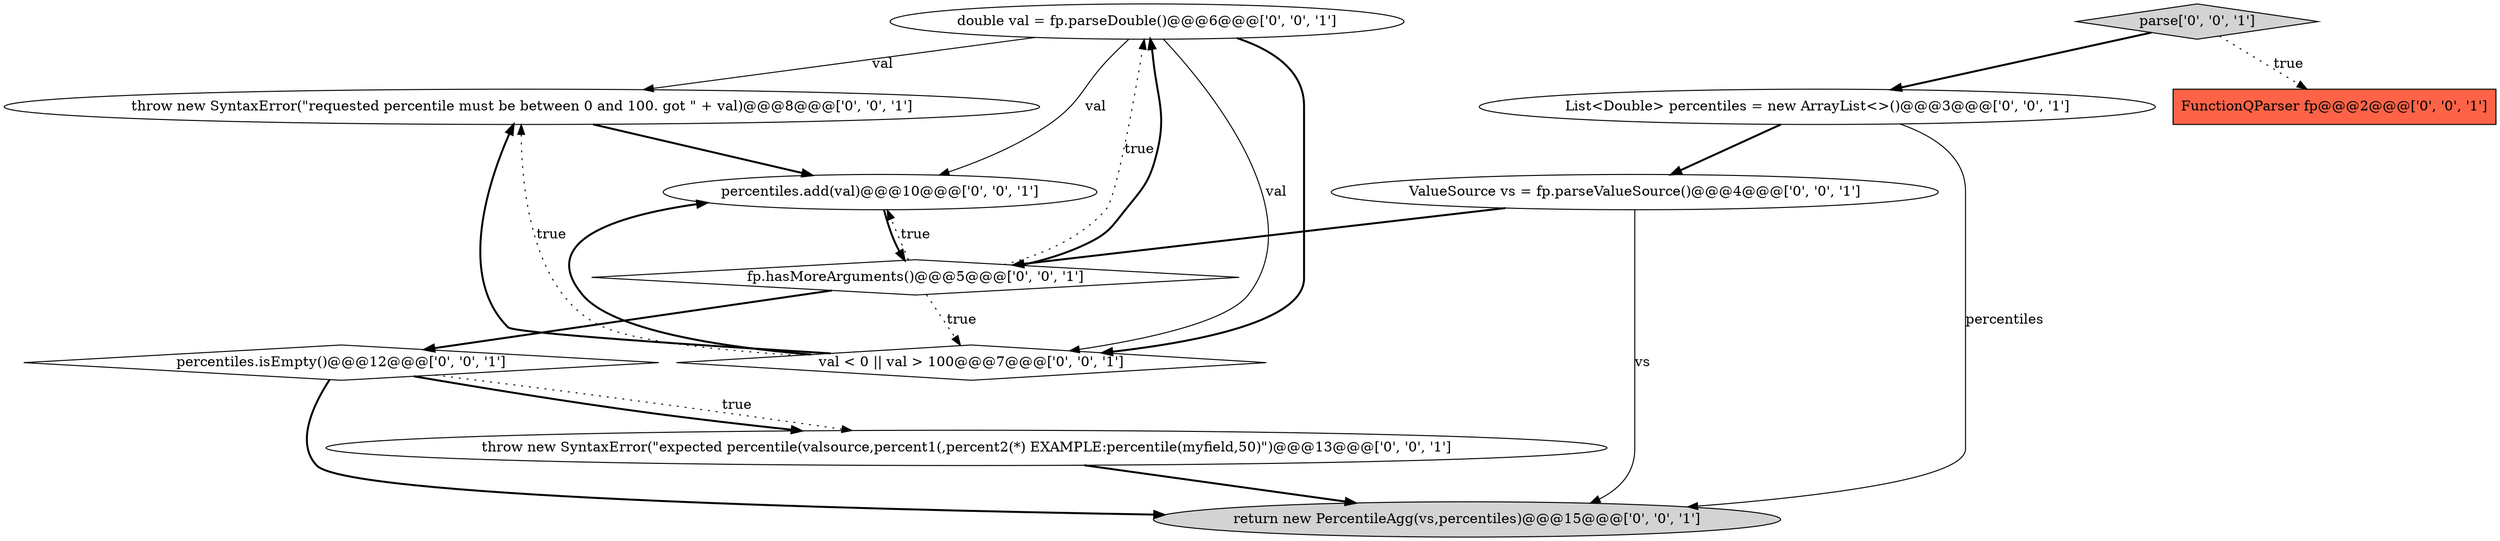 digraph {
1 [style = filled, label = "double val = fp.parseDouble()@@@6@@@['0', '0', '1']", fillcolor = white, shape = ellipse image = "AAA0AAABBB3BBB"];
3 [style = filled, label = "return new PercentileAgg(vs,percentiles)@@@15@@@['0', '0', '1']", fillcolor = lightgray, shape = ellipse image = "AAA0AAABBB3BBB"];
4 [style = filled, label = "List<Double> percentiles = new ArrayList<>()@@@3@@@['0', '0', '1']", fillcolor = white, shape = ellipse image = "AAA0AAABBB3BBB"];
7 [style = filled, label = "fp.hasMoreArguments()@@@5@@@['0', '0', '1']", fillcolor = white, shape = diamond image = "AAA0AAABBB3BBB"];
5 [style = filled, label = "throw new SyntaxError(\"requested percentile must be between 0 and 100. got \" + val)@@@8@@@['0', '0', '1']", fillcolor = white, shape = ellipse image = "AAA0AAABBB3BBB"];
8 [style = filled, label = "val < 0 || val > 100@@@7@@@['0', '0', '1']", fillcolor = white, shape = diamond image = "AAA0AAABBB3BBB"];
11 [style = filled, label = "FunctionQParser fp@@@2@@@['0', '0', '1']", fillcolor = tomato, shape = box image = "AAA0AAABBB3BBB"];
9 [style = filled, label = "percentiles.isEmpty()@@@12@@@['0', '0', '1']", fillcolor = white, shape = diamond image = "AAA0AAABBB3BBB"];
10 [style = filled, label = "parse['0', '0', '1']", fillcolor = lightgray, shape = diamond image = "AAA0AAABBB3BBB"];
6 [style = filled, label = "percentiles.add(val)@@@10@@@['0', '0', '1']", fillcolor = white, shape = ellipse image = "AAA0AAABBB3BBB"];
0 [style = filled, label = "ValueSource vs = fp.parseValueSource()@@@4@@@['0', '0', '1']", fillcolor = white, shape = ellipse image = "AAA0AAABBB3BBB"];
2 [style = filled, label = "throw new SyntaxError(\"expected percentile(valsource,percent1(,percent2(*) EXAMPLE:percentile(myfield,50)\")@@@13@@@['0', '0', '1']", fillcolor = white, shape = ellipse image = "AAA0AAABBB3BBB"];
8->5 [style = bold, label=""];
1->5 [style = solid, label="val"];
4->3 [style = solid, label="percentiles"];
0->7 [style = bold, label=""];
7->9 [style = bold, label=""];
7->8 [style = dotted, label="true"];
1->8 [style = solid, label="val"];
1->8 [style = bold, label=""];
9->3 [style = bold, label=""];
9->2 [style = bold, label=""];
7->1 [style = dotted, label="true"];
8->6 [style = bold, label=""];
9->2 [style = dotted, label="true"];
0->3 [style = solid, label="vs"];
2->3 [style = bold, label=""];
10->4 [style = bold, label=""];
8->5 [style = dotted, label="true"];
7->1 [style = bold, label=""];
6->7 [style = bold, label=""];
1->6 [style = solid, label="val"];
4->0 [style = bold, label=""];
10->11 [style = dotted, label="true"];
5->6 [style = bold, label=""];
7->6 [style = dotted, label="true"];
}
